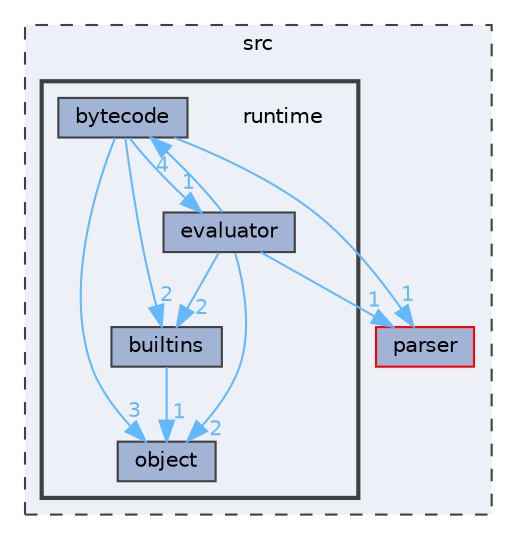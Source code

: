 digraph "src/runtime"
{
 // LATEX_PDF_SIZE
  bgcolor="transparent";
  edge [fontname=Helvetica,fontsize=10,labelfontname=Helvetica,labelfontsize=10];
  node [fontname=Helvetica,fontsize=10,shape=box,height=0.2,width=0.4];
  compound=true
  subgraph clusterdir_68267d1309a1af8e8297ef4c3efbcdba {
    graph [ bgcolor="#edf0f7", pencolor="grey25", label="src", fontname=Helvetica,fontsize=10 style="filled,dashed", URL="dir_68267d1309a1af8e8297ef4c3efbcdba.html",tooltip=""]
  dir_6cd8491d143eb218b70983dbdb3c58bc [label="parser", fillcolor="#a2b4d6", color="red", style="filled", URL="dir_6cd8491d143eb218b70983dbdb3c58bc.html",tooltip=""];
  subgraph clusterdir_bf9f26469d00835ba20ff8d80ee5a804 {
    graph [ bgcolor="#edf0f7", pencolor="grey25", label="", fontname=Helvetica,fontsize=10 style="filled,bold", URL="dir_bf9f26469d00835ba20ff8d80ee5a804.html",tooltip=""]
    dir_bf9f26469d00835ba20ff8d80ee5a804 [shape=plaintext, label="runtime"];
  dir_0c3dcd0ce7c49a87e7aa12e7eefa6b9f [label="builtins", fillcolor="#a2b4d6", color="grey25", style="filled", URL="dir_0c3dcd0ce7c49a87e7aa12e7eefa6b9f.html",tooltip=""];
  dir_dc173274177e136e411a703609877c31 [label="bytecode", fillcolor="#a2b4d6", color="grey25", style="filled", URL="dir_dc173274177e136e411a703609877c31.html",tooltip=""];
  dir_41d65f3f775614b66ca7d3f2594b2a84 [label="evaluator", fillcolor="#a2b4d6", color="grey25", style="filled", URL="dir_41d65f3f775614b66ca7d3f2594b2a84.html",tooltip=""];
  dir_7b3ca0f1a5442f5bcf8fa402d7489a6e [label="object", fillcolor="#a2b4d6", color="grey25", style="filled", URL="dir_7b3ca0f1a5442f5bcf8fa402d7489a6e.html",tooltip=""];
  }
  }
  dir_0c3dcd0ce7c49a87e7aa12e7eefa6b9f->dir_7b3ca0f1a5442f5bcf8fa402d7489a6e [headlabel="1", labeldistance=1.5 headhref="dir_000001_000005.html" href="dir_000001_000005.html" color="steelblue1" fontcolor="steelblue1"];
  dir_dc173274177e136e411a703609877c31->dir_0c3dcd0ce7c49a87e7aa12e7eefa6b9f [headlabel="2", labeldistance=1.5 headhref="dir_000002_000001.html" href="dir_000002_000001.html" color="steelblue1" fontcolor="steelblue1"];
  dir_dc173274177e136e411a703609877c31->dir_41d65f3f775614b66ca7d3f2594b2a84 [headlabel="1", labeldistance=1.5 headhref="dir_000002_000003.html" href="dir_000002_000003.html" color="steelblue1" fontcolor="steelblue1"];
  dir_dc173274177e136e411a703609877c31->dir_6cd8491d143eb218b70983dbdb3c58bc [headlabel="1", labeldistance=1.5 headhref="dir_000002_000006.html" href="dir_000002_000006.html" color="steelblue1" fontcolor="steelblue1"];
  dir_dc173274177e136e411a703609877c31->dir_7b3ca0f1a5442f5bcf8fa402d7489a6e [headlabel="3", labeldistance=1.5 headhref="dir_000002_000005.html" href="dir_000002_000005.html" color="steelblue1" fontcolor="steelblue1"];
  dir_41d65f3f775614b66ca7d3f2594b2a84->dir_0c3dcd0ce7c49a87e7aa12e7eefa6b9f [headlabel="2", labeldistance=1.5 headhref="dir_000003_000001.html" href="dir_000003_000001.html" color="steelblue1" fontcolor="steelblue1"];
  dir_41d65f3f775614b66ca7d3f2594b2a84->dir_6cd8491d143eb218b70983dbdb3c58bc [headlabel="1", labeldistance=1.5 headhref="dir_000003_000006.html" href="dir_000003_000006.html" color="steelblue1" fontcolor="steelblue1"];
  dir_41d65f3f775614b66ca7d3f2594b2a84->dir_7b3ca0f1a5442f5bcf8fa402d7489a6e [headlabel="2", labeldistance=1.5 headhref="dir_000003_000005.html" href="dir_000003_000005.html" color="steelblue1" fontcolor="steelblue1"];
  dir_41d65f3f775614b66ca7d3f2594b2a84->dir_dc173274177e136e411a703609877c31 [headlabel="4", labeldistance=1.5 headhref="dir_000003_000002.html" href="dir_000003_000002.html" color="steelblue1" fontcolor="steelblue1"];
}
